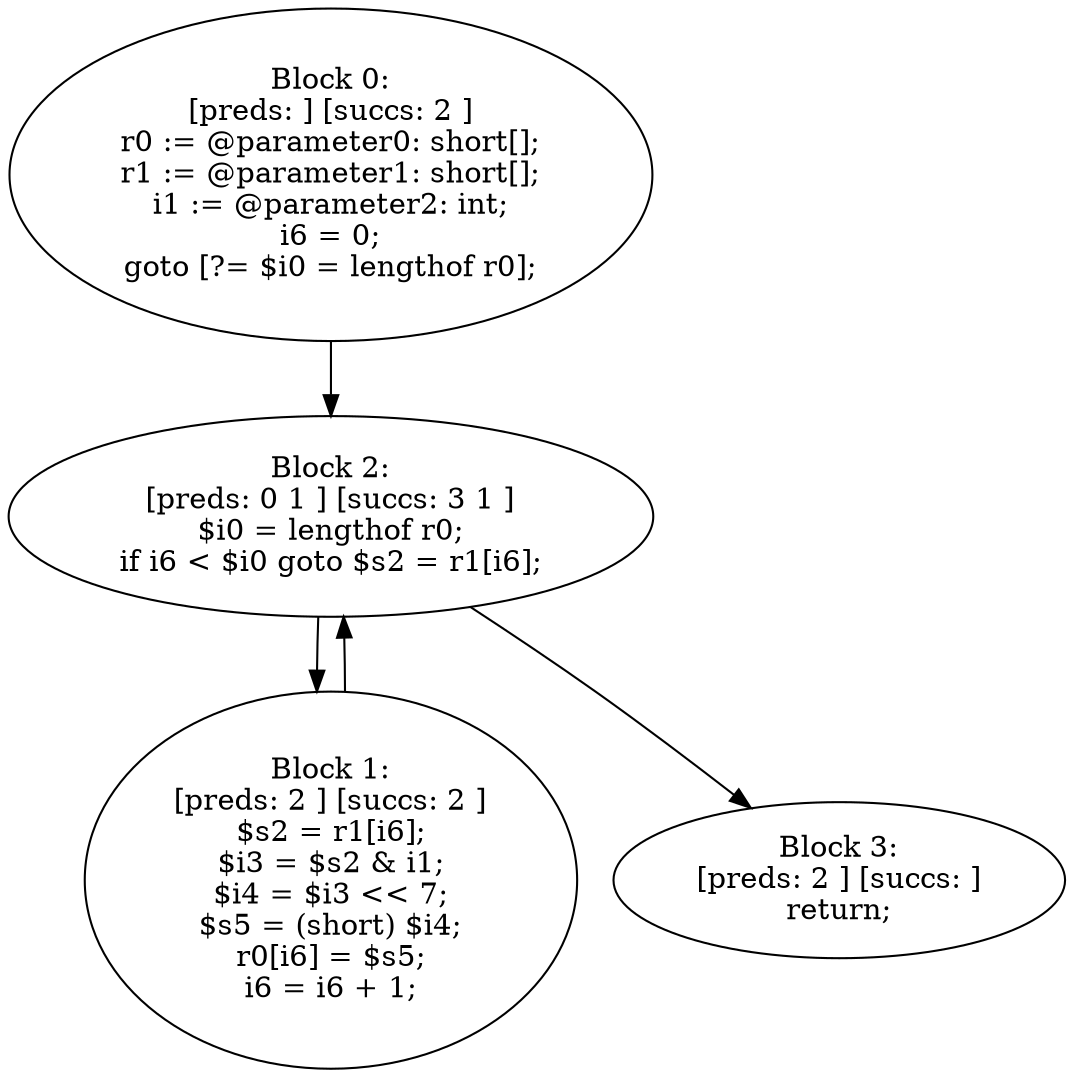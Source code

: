 digraph "unitGraph" {
    "Block 0:
[preds: ] [succs: 2 ]
r0 := @parameter0: short[];
r1 := @parameter1: short[];
i1 := @parameter2: int;
i6 = 0;
goto [?= $i0 = lengthof r0];
"
    "Block 1:
[preds: 2 ] [succs: 2 ]
$s2 = r1[i6];
$i3 = $s2 & i1;
$i4 = $i3 << 7;
$s5 = (short) $i4;
r0[i6] = $s5;
i6 = i6 + 1;
"
    "Block 2:
[preds: 0 1 ] [succs: 3 1 ]
$i0 = lengthof r0;
if i6 < $i0 goto $s2 = r1[i6];
"
    "Block 3:
[preds: 2 ] [succs: ]
return;
"
    "Block 0:
[preds: ] [succs: 2 ]
r0 := @parameter0: short[];
r1 := @parameter1: short[];
i1 := @parameter2: int;
i6 = 0;
goto [?= $i0 = lengthof r0];
"->"Block 2:
[preds: 0 1 ] [succs: 3 1 ]
$i0 = lengthof r0;
if i6 < $i0 goto $s2 = r1[i6];
";
    "Block 1:
[preds: 2 ] [succs: 2 ]
$s2 = r1[i6];
$i3 = $s2 & i1;
$i4 = $i3 << 7;
$s5 = (short) $i4;
r0[i6] = $s5;
i6 = i6 + 1;
"->"Block 2:
[preds: 0 1 ] [succs: 3 1 ]
$i0 = lengthof r0;
if i6 < $i0 goto $s2 = r1[i6];
";
    "Block 2:
[preds: 0 1 ] [succs: 3 1 ]
$i0 = lengthof r0;
if i6 < $i0 goto $s2 = r1[i6];
"->"Block 3:
[preds: 2 ] [succs: ]
return;
";
    "Block 2:
[preds: 0 1 ] [succs: 3 1 ]
$i0 = lengthof r0;
if i6 < $i0 goto $s2 = r1[i6];
"->"Block 1:
[preds: 2 ] [succs: 2 ]
$s2 = r1[i6];
$i3 = $s2 & i1;
$i4 = $i3 << 7;
$s5 = (short) $i4;
r0[i6] = $s5;
i6 = i6 + 1;
";
}
